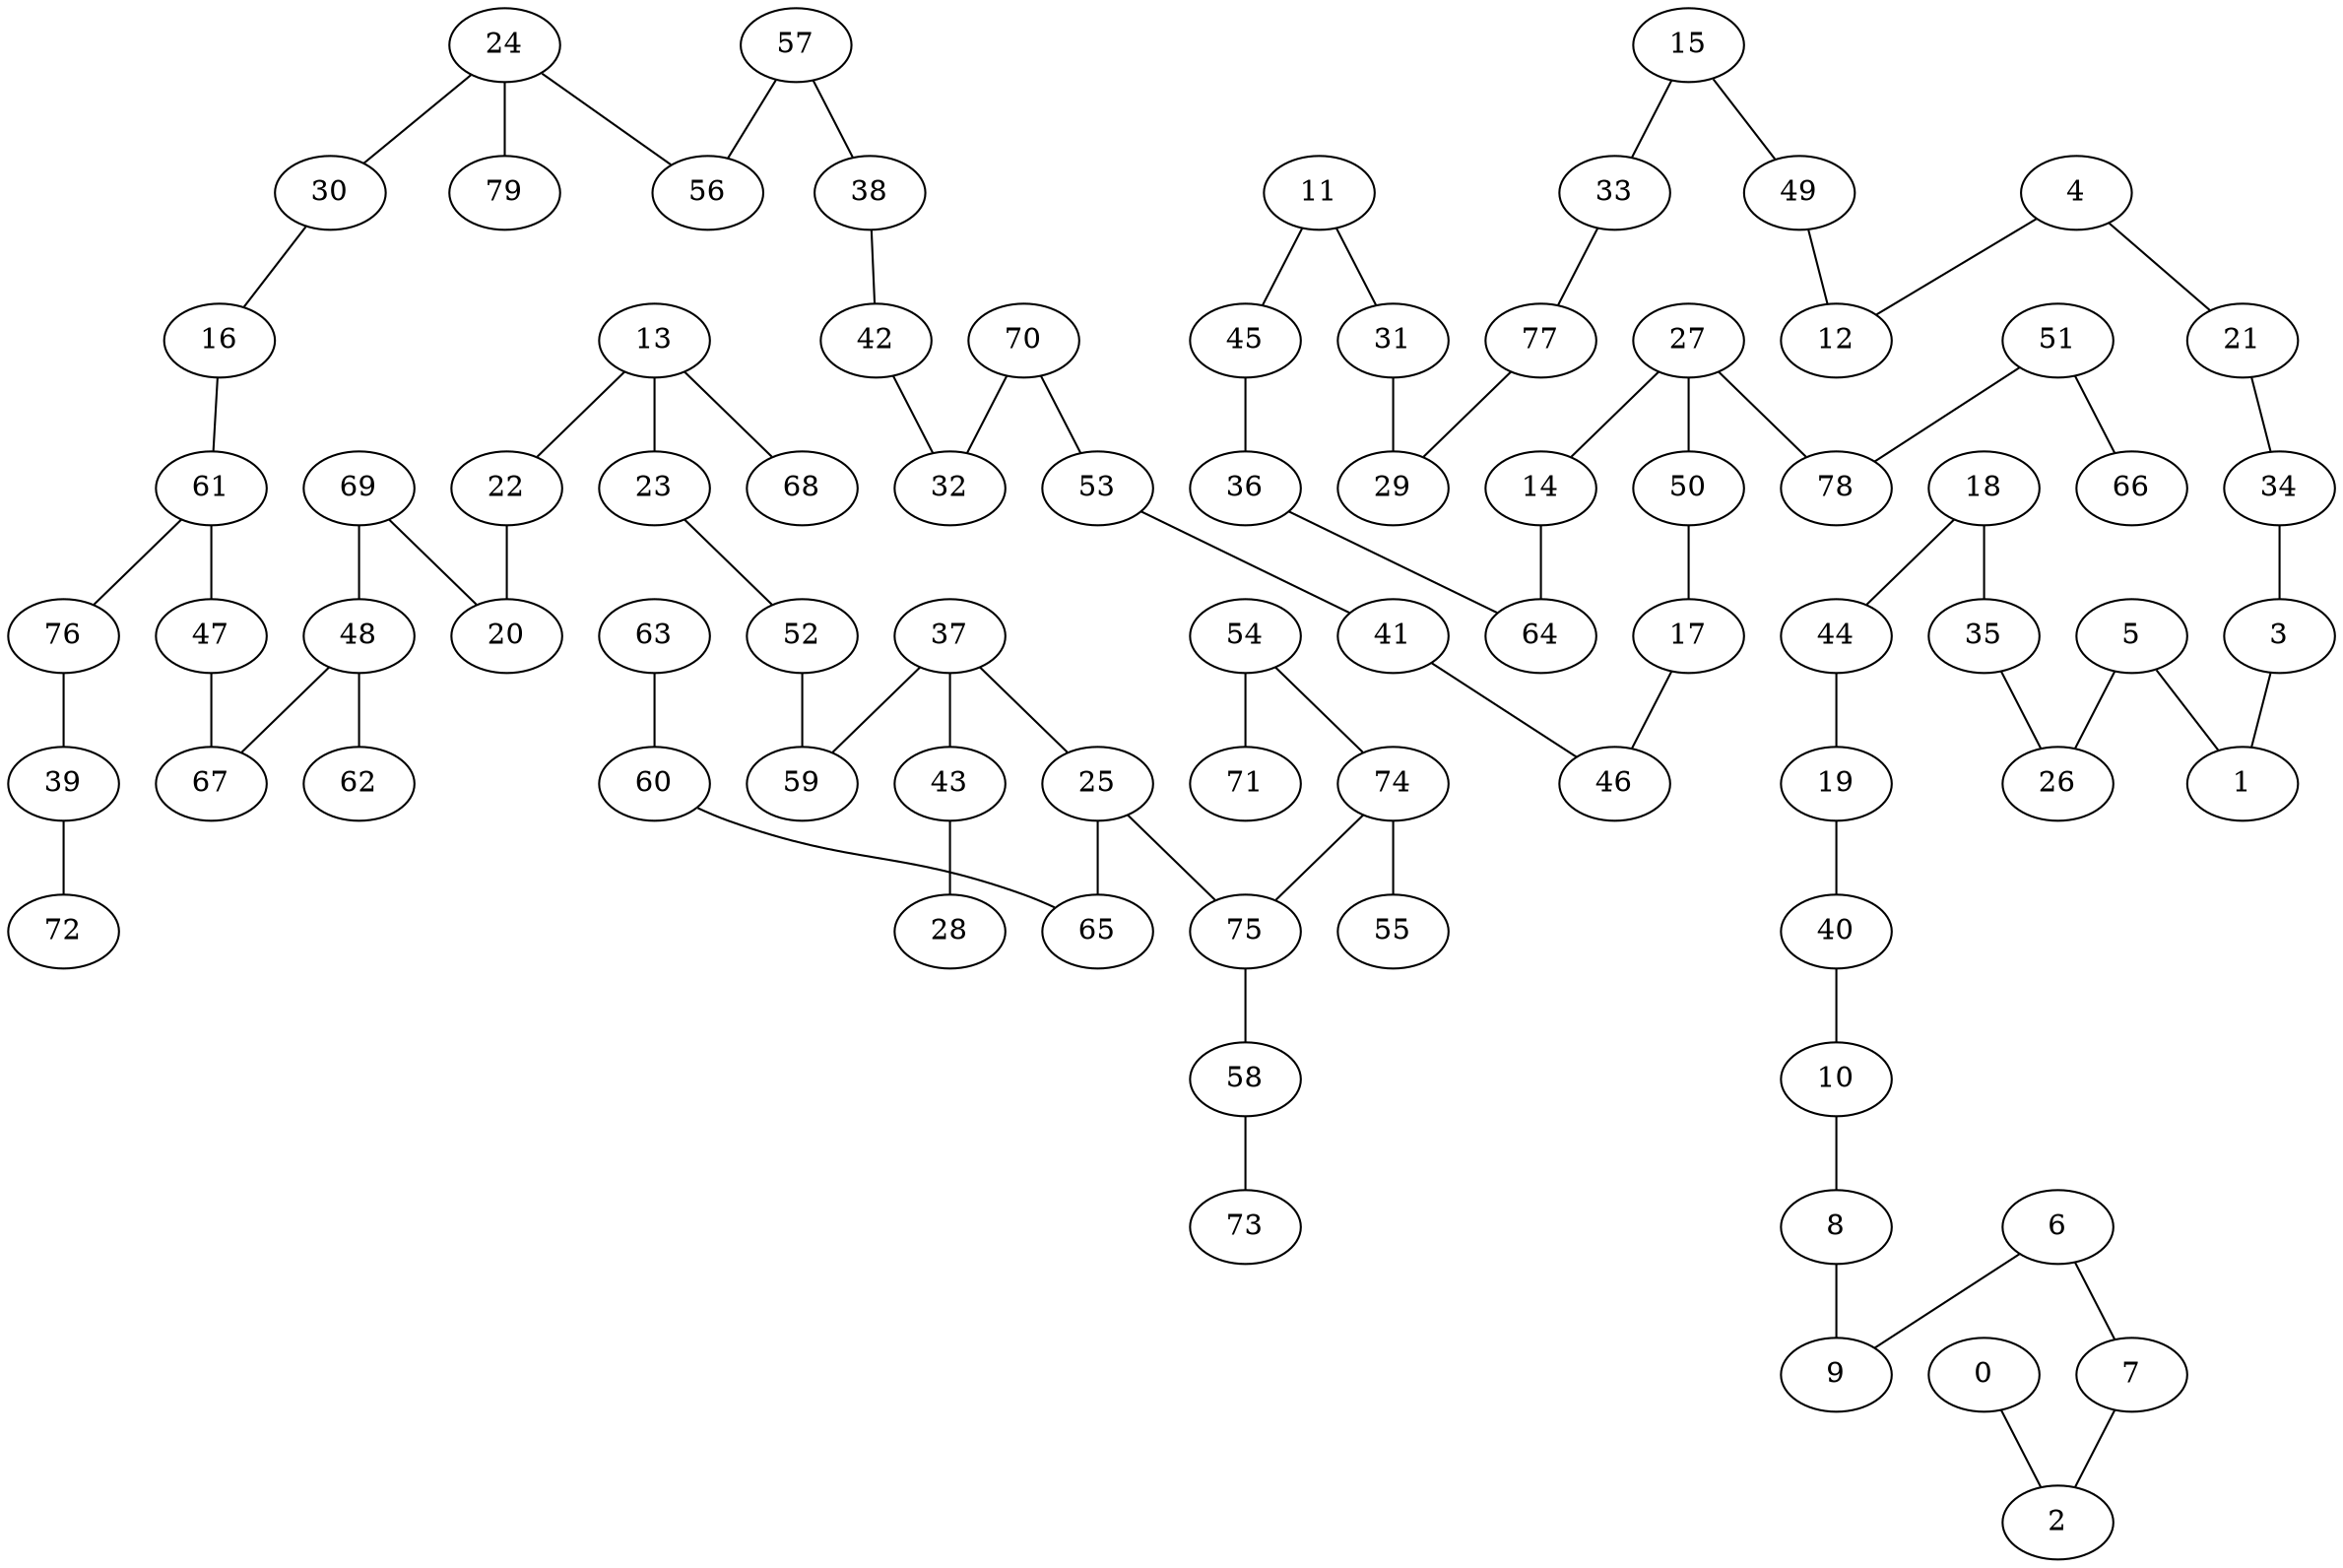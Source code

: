 graph {
	24 -- 30
	6 -- 9
	69 -- 48
	48 -- 62
	48 -- 67
	24 -- 79
	61 -- 76
	49 -- 12
	17 -- 46
	19 -- 40
	10 -- 8
	6 -- 7
	57 -- 56
	21 -- 34
	70 -- 53
	74 -- 55
	15 -- 49
	18 -- 35
	27 -- 50
	40 -- 10
	14 -- 64
	30 -- 16
	39 -- 72
	13 -- 23
	27 -- 78
	3 -- 1
	50 -- 17
	15 -- 33
	34 -- 3
	60 -- 65
	4 -- 21
	35 -- 26
	36 -- 64
	25 -- 75
	44 -- 19
	51 -- 78
	8 -- 9
	4 -- 12
	54 -- 71
	5 -- 1
	54 -- 74
	61 -- 47
	7 -- 2
	63 -- 60
	11 -- 31
	76 -- 39
	57 -- 38
	75 -- 58
	24 -- 56
	42 -- 32
	52 -- 59
	37 -- 25
	25 -- 65
	11 -- 45
	38 -- 42
	70 -- 32
	23 -- 52
	77 -- 29
	0 -- 2
	13 -- 22
	74 -- 75
	37 -- 43
	16 -- 61
	5 -- 26
	22 -- 20
	47 -- 67
	43 -- 28
	58 -- 73
	51 -- 66
	69 -- 20
	37 -- 59
	31 -- 29
	13 -- 68
	18 -- 44
	45 -- 36
	53 -- 41
	27 -- 14
	33 -- 77
	41 -- 46
}
